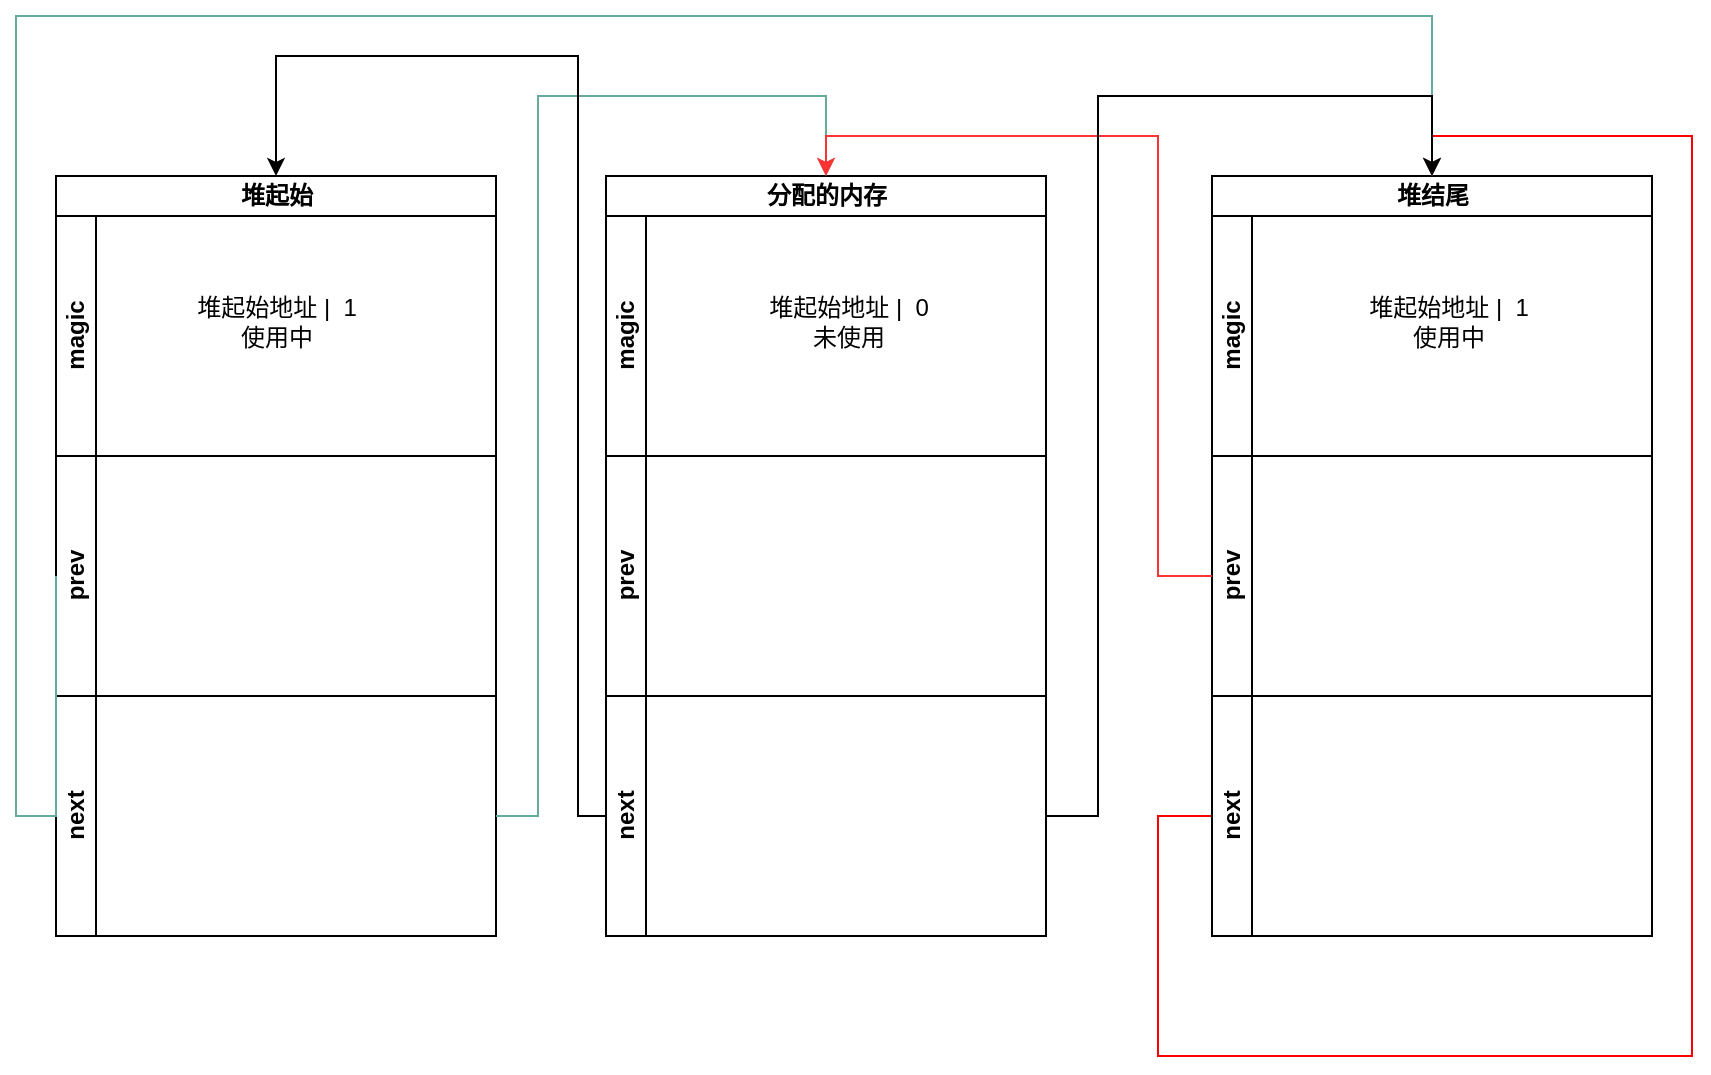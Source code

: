 <mxfile>
    <diagram id="65ZwQ4qyi88YpZS3bZ8J" name="第 1 页">
        <mxGraphModel dx="958" dy="1732" grid="1" gridSize="10" guides="1" tooltips="1" connect="1" arrows="1" fold="1" page="1" pageScale="1" pageWidth="827" pageHeight="1169" math="0" shadow="0">
            <root>
                <mxCell id="0"/>
                <mxCell id="1" parent="0"/>
                <mxCell id="4" value="堆起始" style="swimlane;childLayout=stackLayout;resizeParent=1;resizeParentMax=0;horizontal=1;startSize=20;horizontalStack=0;html=1;" parent="1" vertex="1">
                    <mxGeometry x="29" width="220" height="380" as="geometry"/>
                </mxCell>
                <mxCell id="5" value="magic" style="swimlane;startSize=20;horizontal=0;html=1;" parent="4" vertex="1">
                    <mxGeometry y="20" width="220" height="120" as="geometry"/>
                </mxCell>
                <mxCell id="_hpAyYt7pyZwa7BVQrSi-38" value="堆起始地址 |&amp;nbsp; 1&lt;br&gt;使用中" style="text;html=1;align=center;verticalAlign=middle;resizable=0;points=[];autosize=1;strokeColor=none;fillColor=none;" parent="5" vertex="1">
                    <mxGeometry x="60" y="33" width="100" height="40" as="geometry"/>
                </mxCell>
                <mxCell id="7" value="prev" style="swimlane;startSize=20;horizontal=0;html=1;" parent="4" vertex="1">
                    <mxGeometry y="140" width="220" height="120" as="geometry"/>
                </mxCell>
                <mxCell id="_hpAyYt7pyZwa7BVQrSi-26" value="next" style="swimlane;startSize=20;horizontal=0;html=1;" parent="4" vertex="1">
                    <mxGeometry y="260" width="220" height="120" as="geometry"/>
                </mxCell>
                <mxCell id="_hpAyYt7pyZwa7BVQrSi-27" value="分配的内存" style="swimlane;childLayout=stackLayout;resizeParent=1;resizeParentMax=0;horizontal=1;startSize=20;horizontalStack=0;html=1;" parent="1" vertex="1">
                    <mxGeometry x="304" width="220" height="380" as="geometry"/>
                </mxCell>
                <mxCell id="_hpAyYt7pyZwa7BVQrSi-28" value="magic" style="swimlane;startSize=20;horizontal=0;html=1;" parent="_hpAyYt7pyZwa7BVQrSi-27" vertex="1">
                    <mxGeometry y="20" width="220" height="120" as="geometry"/>
                </mxCell>
                <mxCell id="8" value="堆起始地址 |&amp;nbsp; 0&lt;br&gt;未使用" style="text;html=1;align=center;verticalAlign=middle;resizable=0;points=[];autosize=1;strokeColor=none;fillColor=none;" parent="_hpAyYt7pyZwa7BVQrSi-28" vertex="1">
                    <mxGeometry x="71" y="33" width="100" height="40" as="geometry"/>
                </mxCell>
                <mxCell id="_hpAyYt7pyZwa7BVQrSi-30" value="prev" style="swimlane;startSize=20;horizontal=0;html=1;" parent="_hpAyYt7pyZwa7BVQrSi-27" vertex="1">
                    <mxGeometry y="140" width="220" height="120" as="geometry"/>
                </mxCell>
                <mxCell id="_hpAyYt7pyZwa7BVQrSi-31" value="next" style="swimlane;startSize=20;horizontal=0;html=1;" parent="_hpAyYt7pyZwa7BVQrSi-27" vertex="1">
                    <mxGeometry y="260" width="220" height="120" as="geometry"/>
                </mxCell>
                <mxCell id="_hpAyYt7pyZwa7BVQrSi-32" value="堆结尾" style="swimlane;childLayout=stackLayout;resizeParent=1;resizeParentMax=0;horizontal=1;startSize=20;horizontalStack=0;html=1;" parent="1" vertex="1">
                    <mxGeometry x="607" width="220" height="380" as="geometry"/>
                </mxCell>
                <mxCell id="_hpAyYt7pyZwa7BVQrSi-33" value="magic" style="swimlane;startSize=20;horizontal=0;html=1;" parent="_hpAyYt7pyZwa7BVQrSi-32" vertex="1">
                    <mxGeometry y="20" width="220" height="120" as="geometry"/>
                </mxCell>
                <mxCell id="10" value="堆起始地址 |&amp;nbsp; 1&lt;br&gt;使用中" style="text;html=1;align=center;verticalAlign=middle;resizable=0;points=[];autosize=1;strokeColor=none;fillColor=none;" parent="_hpAyYt7pyZwa7BVQrSi-33" vertex="1">
                    <mxGeometry x="68" y="33" width="100" height="40" as="geometry"/>
                </mxCell>
                <mxCell id="_hpAyYt7pyZwa7BVQrSi-35" value="prev" style="swimlane;startSize=20;horizontal=0;html=1;" parent="_hpAyYt7pyZwa7BVQrSi-32" vertex="1">
                    <mxGeometry y="140" width="220" height="120" as="geometry"/>
                </mxCell>
                <mxCell id="_hpAyYt7pyZwa7BVQrSi-53" style="edgeStyle=orthogonalEdgeStyle;rounded=0;orthogonalLoop=1;jettySize=auto;html=1;exitX=0;exitY=0.5;exitDx=0;exitDy=0;entryX=0.5;entryY=0;entryDx=0;entryDy=0;strokeColor=#FF0000;" parent="_hpAyYt7pyZwa7BVQrSi-32" source="_hpAyYt7pyZwa7BVQrSi-36" target="_hpAyYt7pyZwa7BVQrSi-32" edge="1">
                    <mxGeometry relative="1" as="geometry">
                        <Array as="points">
                            <mxPoint x="-27" y="320"/>
                            <mxPoint x="-27" y="440"/>
                            <mxPoint x="240" y="440"/>
                            <mxPoint x="240" y="-20"/>
                            <mxPoint x="110" y="-20"/>
                        </Array>
                    </mxGeometry>
                </mxCell>
                <mxCell id="_hpAyYt7pyZwa7BVQrSi-36" value="next" style="swimlane;startSize=20;horizontal=0;html=1;" parent="_hpAyYt7pyZwa7BVQrSi-32" vertex="1">
                    <mxGeometry y="260" width="220" height="120" as="geometry"/>
                </mxCell>
                <mxCell id="_hpAyYt7pyZwa7BVQrSi-44" style="edgeStyle=orthogonalEdgeStyle;rounded=0;orthogonalLoop=1;jettySize=auto;html=1;exitX=0;exitY=0.5;exitDx=0;exitDy=0;entryX=0.5;entryY=0;entryDx=0;entryDy=0;strokeColor=#67AB9F;" parent="1" source="7" target="_hpAyYt7pyZwa7BVQrSi-32" edge="1">
                    <mxGeometry relative="1" as="geometry">
                        <Array as="points">
                            <mxPoint x="9" y="320"/>
                            <mxPoint x="9" y="-80"/>
                            <mxPoint x="717" y="-80"/>
                        </Array>
                    </mxGeometry>
                </mxCell>
                <mxCell id="_hpAyYt7pyZwa7BVQrSi-45" style="edgeStyle=orthogonalEdgeStyle;rounded=0;orthogonalLoop=1;jettySize=auto;html=1;exitX=1;exitY=0.5;exitDx=0;exitDy=0;entryX=0.5;entryY=0;entryDx=0;entryDy=0;strokeColor=#67AB9F;" parent="1" source="_hpAyYt7pyZwa7BVQrSi-26" target="_hpAyYt7pyZwa7BVQrSi-27" edge="1">
                    <mxGeometry relative="1" as="geometry">
                        <Array as="points">
                            <mxPoint x="270" y="320"/>
                            <mxPoint x="270" y="-40"/>
                            <mxPoint x="414" y="-40"/>
                        </Array>
                    </mxGeometry>
                </mxCell>
                <mxCell id="_hpAyYt7pyZwa7BVQrSi-49" style="edgeStyle=orthogonalEdgeStyle;rounded=0;orthogonalLoop=1;jettySize=auto;html=1;exitX=0;exitY=0.5;exitDx=0;exitDy=0;entryX=0.5;entryY=0;entryDx=0;entryDy=0;strokeColor=#FF3333;" parent="1" source="_hpAyYt7pyZwa7BVQrSi-35" target="_hpAyYt7pyZwa7BVQrSi-27" edge="1">
                    <mxGeometry relative="1" as="geometry">
                        <Array as="points">
                            <mxPoint x="580" y="200"/>
                            <mxPoint x="580" y="-20"/>
                            <mxPoint x="414" y="-20"/>
                        </Array>
                    </mxGeometry>
                </mxCell>
                <mxCell id="_hpAyYt7pyZwa7BVQrSi-51" style="edgeStyle=orthogonalEdgeStyle;rounded=0;orthogonalLoop=1;jettySize=auto;html=1;exitX=0;exitY=0.5;exitDx=0;exitDy=0;entryX=0.5;entryY=0;entryDx=0;entryDy=0;" parent="1" source="_hpAyYt7pyZwa7BVQrSi-30" target="4" edge="1">
                    <mxGeometry relative="1" as="geometry">
                        <Array as="points">
                            <mxPoint x="290" y="320"/>
                            <mxPoint x="290" y="-60"/>
                            <mxPoint x="139" y="-60"/>
                        </Array>
                    </mxGeometry>
                </mxCell>
                <mxCell id="_hpAyYt7pyZwa7BVQrSi-52" style="edgeStyle=orthogonalEdgeStyle;rounded=0;orthogonalLoop=1;jettySize=auto;html=1;exitX=1;exitY=0.5;exitDx=0;exitDy=0;entryX=0.5;entryY=0;entryDx=0;entryDy=0;" parent="1" source="_hpAyYt7pyZwa7BVQrSi-31" target="_hpAyYt7pyZwa7BVQrSi-32" edge="1">
                    <mxGeometry relative="1" as="geometry">
                        <Array as="points">
                            <mxPoint x="550" y="320"/>
                            <mxPoint x="550" y="-40"/>
                            <mxPoint x="717" y="-40"/>
                        </Array>
                    </mxGeometry>
                </mxCell>
            </root>
        </mxGraphModel>
    </diagram>
</mxfile>